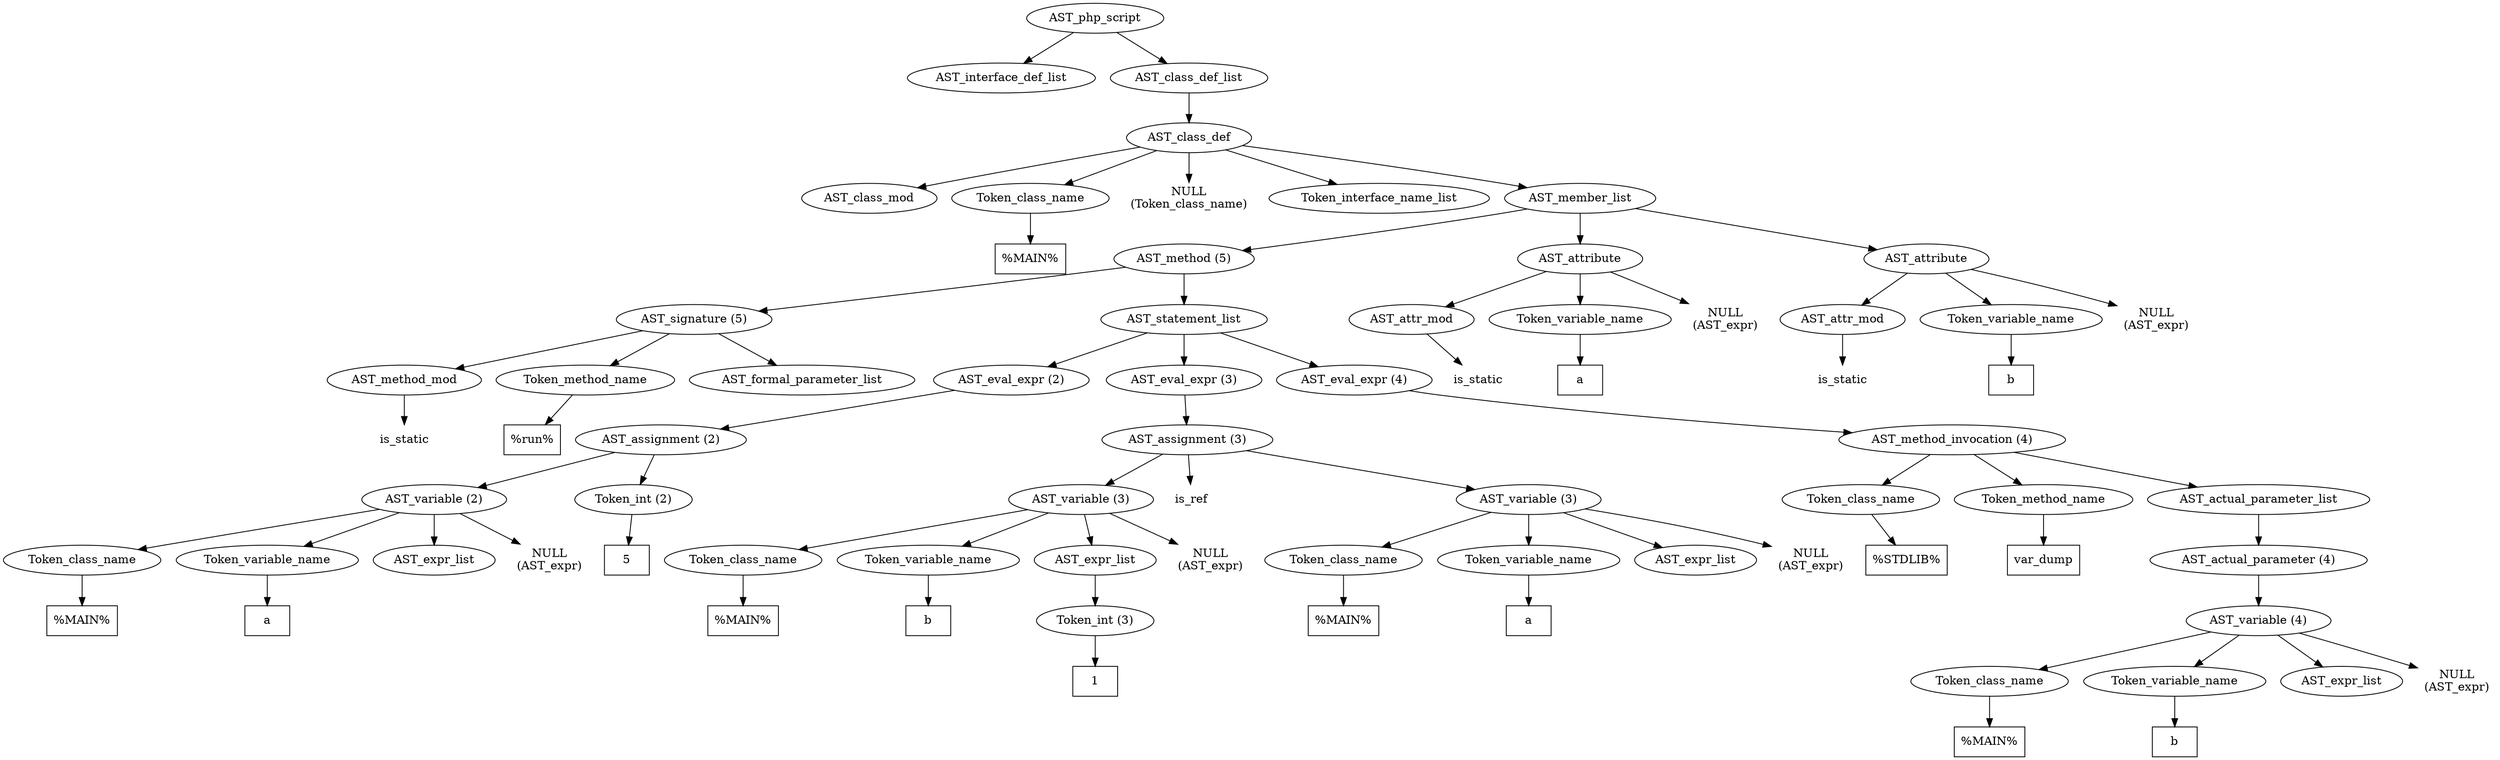 /*
 * AST in dot format generated by phc -- the PHP compiler
 */

digraph AST {
node_0 [label="AST_php_script"];
node_1 [label="AST_interface_def_list"];
node_2 [label="AST_class_def_list"];
node_3 [label="AST_class_def"];
node_4 [label="AST_class_mod"];
node_5 [label="Token_class_name"];
node_6 [label="%MAIN%", shape=box]
node_5 -> node_6;
node_7 [label="NULL\n(Token_class_name)", shape=plaintext]
node_8 [label="Token_interface_name_list"];
node_9 [label="AST_member_list"];
node_10 [label="AST_method (5)"];
node_11 [label="AST_signature (5)"];
node_12 [label="AST_method_mod"];
node_13 [label="is_static", shape=plaintext]
node_12 -> node_13;
node_14 [label="Token_method_name"];
node_15 [label="%run%", shape=box]
node_14 -> node_15;
node_16 [label="AST_formal_parameter_list"];
node_11 -> node_16;
node_11 -> node_14;
node_11 -> node_12;
node_17 [label="AST_statement_list"];
node_18 [label="AST_eval_expr (2)"];
node_19 [label="AST_assignment (2)"];
node_20 [label="AST_variable (2)"];
node_21 [label="Token_class_name"];
node_22 [label="%MAIN%", shape=box]
node_21 -> node_22;
node_23 [label="Token_variable_name"];
node_24 [label="a", shape=box]
node_23 -> node_24;
node_25 [label="AST_expr_list"];
node_26 [label="NULL\n(AST_expr)", shape=plaintext]
node_20 -> node_26;
node_20 -> node_25;
node_20 -> node_23;
node_20 -> node_21;
node_27 [label="Token_int (2)"];
node_28 [label="5", shape=box]
node_27 -> node_28;
node_19 -> node_27;
node_19 -> node_20;
node_18 -> node_19;
node_29 [label="AST_eval_expr (3)"];
node_30 [label="AST_assignment (3)"];
node_31 [label="AST_variable (3)"];
node_32 [label="Token_class_name"];
node_33 [label="%MAIN%", shape=box]
node_32 -> node_33;
node_34 [label="Token_variable_name"];
node_35 [label="b", shape=box]
node_34 -> node_35;
node_36 [label="AST_expr_list"];
node_37 [label="Token_int (3)"];
node_38 [label="1", shape=box]
node_37 -> node_38;
node_36 -> node_37;
node_39 [label="NULL\n(AST_expr)", shape=plaintext]
node_31 -> node_39;
node_31 -> node_36;
node_31 -> node_34;
node_31 -> node_32;
node_40 [label="is_ref", shape=plaintext]
node_41 [label="AST_variable (3)"];
node_42 [label="Token_class_name"];
node_43 [label="%MAIN%", shape=box]
node_42 -> node_43;
node_44 [label="Token_variable_name"];
node_45 [label="a", shape=box]
node_44 -> node_45;
node_46 [label="AST_expr_list"];
node_47 [label="NULL\n(AST_expr)", shape=plaintext]
node_41 -> node_47;
node_41 -> node_46;
node_41 -> node_44;
node_41 -> node_42;
node_30 -> node_41;
node_30 -> node_40;
node_30 -> node_31;
node_29 -> node_30;
node_48 [label="AST_eval_expr (4)"];
node_49 [label="AST_method_invocation (4)"];
node_50 [label="Token_class_name"];
node_51 [label="%STDLIB%", shape=box]
node_50 -> node_51;
node_52 [label="Token_method_name"];
node_53 [label="var_dump", shape=box]
node_52 -> node_53;
node_54 [label="AST_actual_parameter_list"];
node_55 [label="AST_actual_parameter (4)"];
node_56 [label="AST_variable (4)"];
node_57 [label="Token_class_name"];
node_58 [label="%MAIN%", shape=box]
node_57 -> node_58;
node_59 [label="Token_variable_name"];
node_60 [label="b", shape=box]
node_59 -> node_60;
node_61 [label="AST_expr_list"];
node_62 [label="NULL\n(AST_expr)", shape=plaintext]
node_56 -> node_62;
node_56 -> node_61;
node_56 -> node_59;
node_56 -> node_57;
node_55 -> node_56;
node_54 -> node_55;
node_49 -> node_54;
node_49 -> node_52;
node_49 -> node_50;
node_48 -> node_49;
node_17 -> node_48;
node_17 -> node_29;
node_17 -> node_18;
node_10 -> node_17;
node_10 -> node_11;
node_63 [label="AST_attribute"];
node_64 [label="AST_attr_mod"];
node_65 [label="is_static", shape=plaintext]
node_64 -> node_65;
node_66 [label="Token_variable_name"];
node_67 [label="a", shape=box]
node_66 -> node_67;
node_68 [label="NULL\n(AST_expr)", shape=plaintext]
node_63 -> node_68;
node_63 -> node_66;
node_63 -> node_64;
node_69 [label="AST_attribute"];
node_70 [label="AST_attr_mod"];
node_71 [label="is_static", shape=plaintext]
node_70 -> node_71;
node_72 [label="Token_variable_name"];
node_73 [label="b", shape=box]
node_72 -> node_73;
node_74 [label="NULL\n(AST_expr)", shape=plaintext]
node_69 -> node_74;
node_69 -> node_72;
node_69 -> node_70;
node_9 -> node_69;
node_9 -> node_63;
node_9 -> node_10;
node_3 -> node_9;
node_3 -> node_8;
node_3 -> node_7;
node_3 -> node_5;
node_3 -> node_4;
node_2 -> node_3;
node_0 -> node_2;
node_0 -> node_1;
}
